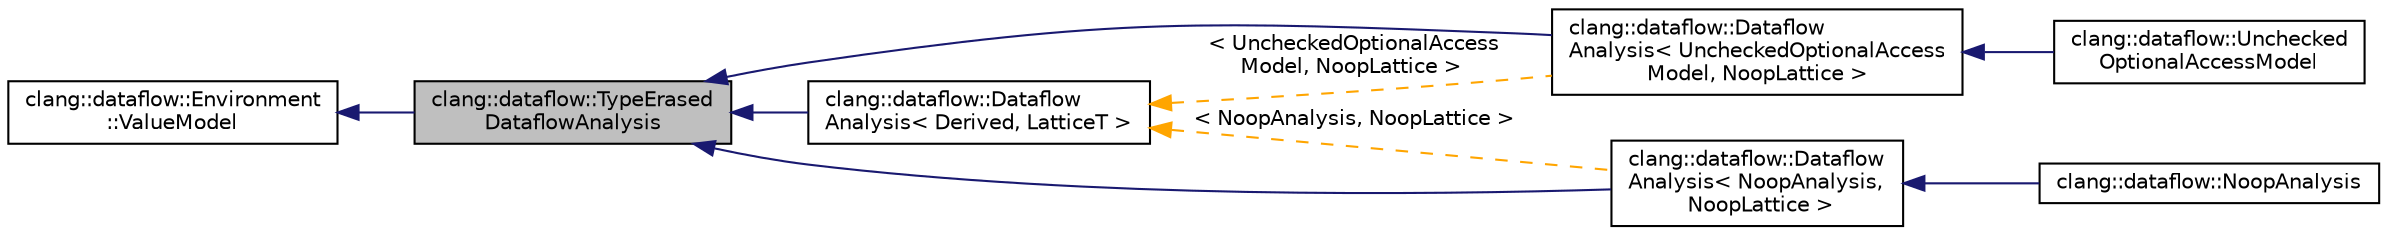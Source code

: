 digraph "clang::dataflow::TypeErasedDataflowAnalysis"
{
 // LATEX_PDF_SIZE
  bgcolor="transparent";
  edge [fontname="Helvetica",fontsize="10",labelfontname="Helvetica",labelfontsize="10"];
  node [fontname="Helvetica",fontsize="10",shape=record];
  rankdir="LR";
  Node1 [label="clang::dataflow::TypeErased\lDataflowAnalysis",height=0.2,width=0.4,color="black", fillcolor="grey75", style="filled", fontcolor="black",tooltip="Type-erased base class for dataflow analyses built on a single lattice type."];
  Node2 -> Node1 [dir="back",color="midnightblue",fontsize="10",style="solid",fontname="Helvetica"];
  Node2 [label="clang::dataflow::Environment\l::ValueModel",height=0.2,width=0.4,color="black",URL="$classclang_1_1dataflow_1_1Environment_1_1ValueModel.html",tooltip="Supplements Environment with non-standard comparison and join operations."];
  Node1 -> Node3 [dir="back",color="midnightblue",fontsize="10",style="solid",fontname="Helvetica"];
  Node3 [label="clang::dataflow::Dataflow\lAnalysis\< Derived, LatticeT \>",height=0.2,width=0.4,color="black",URL="$classclang_1_1dataflow_1_1DataflowAnalysis.html",tooltip="Base class template for dataflow analyses built on a single lattice type."];
  Node3 -> Node4 [dir="back",color="orange",fontsize="10",style="dashed",label=" \< UncheckedOptionalAccess\lModel, NoopLattice \>" ,fontname="Helvetica"];
  Node4 [label="clang::dataflow::Dataflow\lAnalysis\< UncheckedOptionalAccess\lModel, NoopLattice \>",height=0.2,width=0.4,color="black",URL="$classclang_1_1dataflow_1_1DataflowAnalysis.html",tooltip=" "];
  Node4 -> Node5 [dir="back",color="midnightblue",fontsize="10",style="solid",fontname="Helvetica"];
  Node5 [label="clang::dataflow::Unchecked\lOptionalAccessModel",height=0.2,width=0.4,color="black",URL="$classclang_1_1dataflow_1_1UncheckedOptionalAccessModel.html",tooltip="Dataflow analysis that models whether optionals hold values or not."];
  Node3 -> Node6 [dir="back",color="orange",fontsize="10",style="dashed",label=" \< NoopAnalysis, NoopLattice \>" ,fontname="Helvetica"];
  Node6 [label="clang::dataflow::Dataflow\lAnalysis\< NoopAnalysis,\l NoopLattice \>",height=0.2,width=0.4,color="black",URL="$classclang_1_1dataflow_1_1DataflowAnalysis.html",tooltip=" "];
  Node6 -> Node7 [dir="back",color="midnightblue",fontsize="10",style="solid",fontname="Helvetica"];
  Node7 [label="clang::dataflow::NoopAnalysis",height=0.2,width=0.4,color="black",URL="$classclang_1_1dataflow_1_1NoopAnalysis.html",tooltip=" "];
  Node1 -> Node6 [dir="back",color="midnightblue",fontsize="10",style="solid",fontname="Helvetica"];
  Node1 -> Node4 [dir="back",color="midnightblue",fontsize="10",style="solid",fontname="Helvetica"];
}
